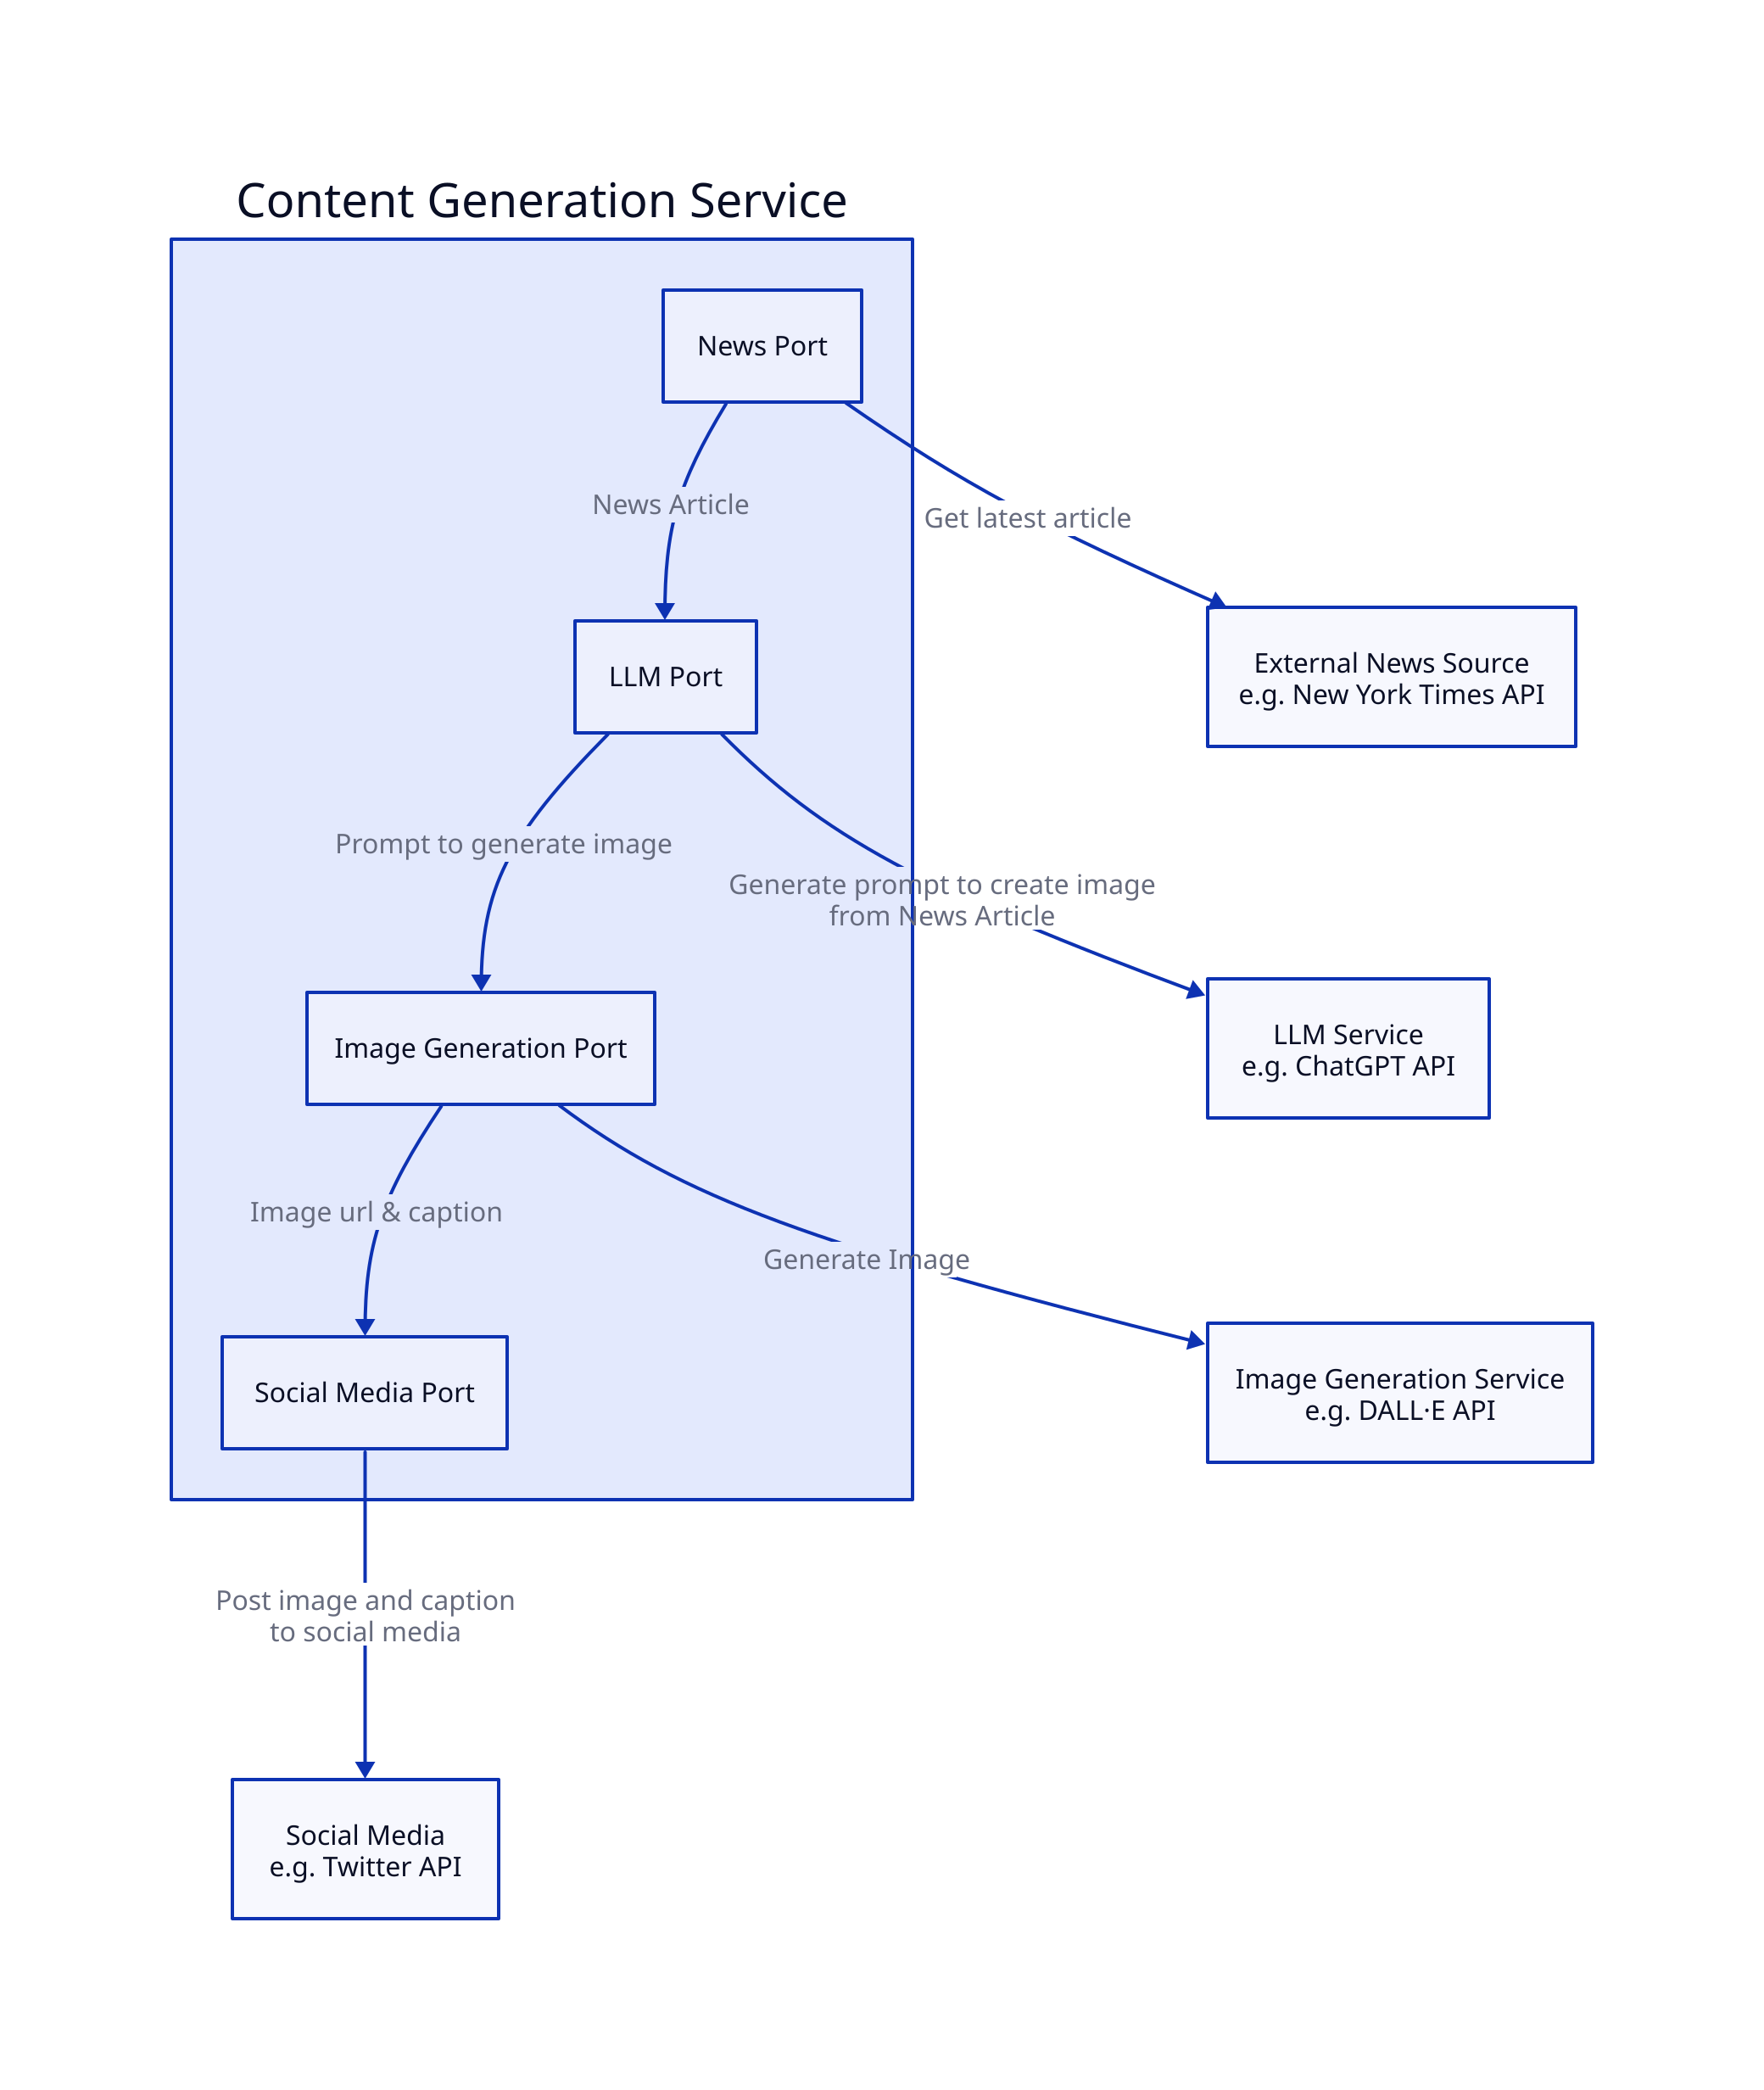 s: Content Generation Service {
    news: News Port
    llm: LLM Port
    image: Image Generation Port
    sm: Social Media Port

    news -> llm: News Article
    llm -> image: Prompt to generate image
    image -> sm: Image url & caption
    }


nyt: External News Source \n e.g. New York Times API
chatgpt: LLM Service \n e.g. ChatGPT API
dalle: Image Generation Service\n e.g. DALL·E API
socialMedia: Social Media \n e.g. Twitter API

s.news -> nyt: Get latest article
s.sm -> socialMedia: Post image and caption \n to social media
s.llm -> chatgpt: Generate prompt to create image \n from News Article
s.image -> dalle: Generate Image
